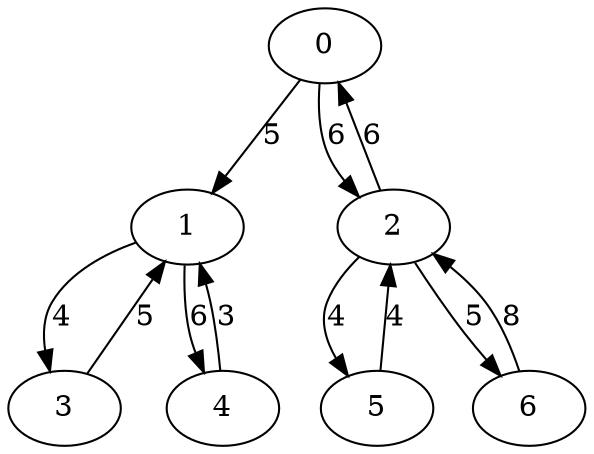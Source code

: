 strict digraph "" {
	0 -> 1	[label=5];
	0 -> 2	[label=6];
	1 -> 3	[label=4];
	1 -> 4	[label=6];
	2 -> 0	[label=6];
	2 -> 5	[label=4];
	2 -> 6	[label=5];
	3 -> 1	[label=5];
	4 -> 1	[label=3];
	5 -> 2	[label=4];
	6 -> 2	[label=8];
}

